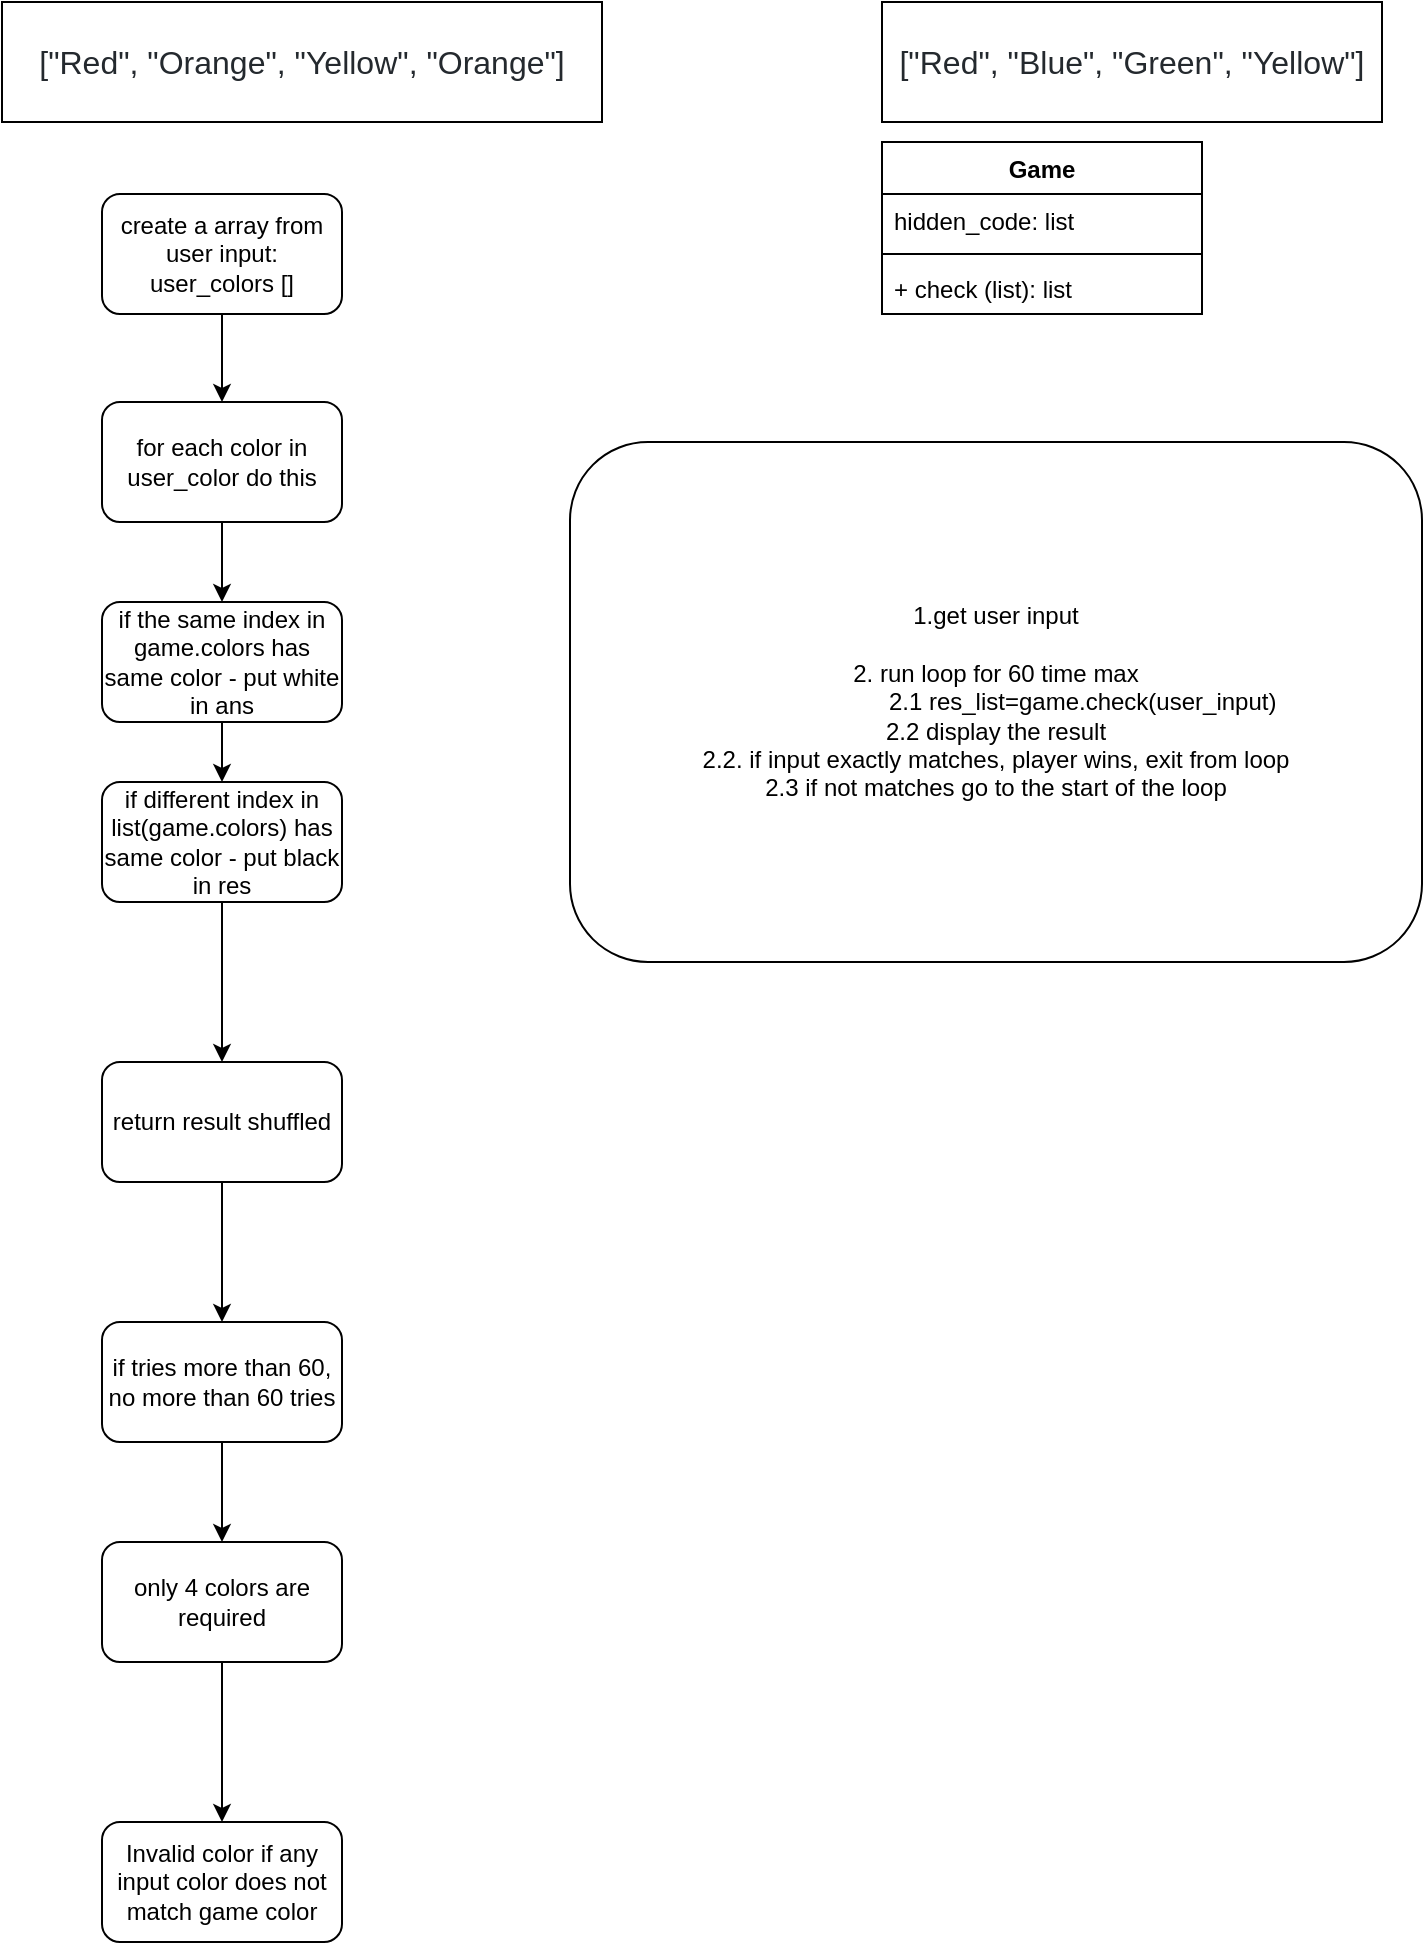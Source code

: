 <mxfile version="13.9.9" type="device"><diagram id="C5RBs43oDa-KdzZeNtuy" name="Page-1"><mxGraphModel dx="1426" dy="798" grid="1" gridSize="10" guides="1" tooltips="1" connect="1" arrows="1" fold="1" page="1" pageScale="1" pageWidth="827" pageHeight="1169" math="0" shadow="0"><root><mxCell id="WIyWlLk6GJQsqaUBKTNV-0"/><mxCell id="WIyWlLk6GJQsqaUBKTNV-1" parent="WIyWlLk6GJQsqaUBKTNV-0"/><mxCell id="8K3SQinEwDXv962tcDr5-0" value="&lt;span style=&quot;color: rgb(36 , 41 , 46) ; font-family: , &amp;#34;blinkmacsystemfont&amp;#34; , &amp;#34;segoe ui&amp;#34; , &amp;#34;helvetica&amp;#34; , &amp;#34;arial&amp;#34; , sans-serif , &amp;#34;apple color emoji&amp;#34; , &amp;#34;segoe ui emoji&amp;#34; ; font-size: 16px ; background-color: rgb(255 , 255 , 255)&quot;&gt;[&quot;Red&quot;, &quot;Blue&quot;, &quot;Green&quot;, &quot;Yellow&quot;]&lt;/span&gt;" style="rounded=0;whiteSpace=wrap;html=1;" vertex="1" parent="WIyWlLk6GJQsqaUBKTNV-1"><mxGeometry x="510" y="140" width="250" height="60" as="geometry"/></mxCell><mxCell id="8K3SQinEwDXv962tcDr5-1" value="&lt;span style=&quot;color: rgb(36 , 41 , 46) ; font-family: , &amp;#34;blinkmacsystemfont&amp;#34; , &amp;#34;segoe ui&amp;#34; , &amp;#34;helvetica&amp;#34; , &amp;#34;arial&amp;#34; , sans-serif , &amp;#34;apple color emoji&amp;#34; , &amp;#34;segoe ui emoji&amp;#34; ; font-size: 16px ; background-color: rgb(255 , 255 , 255)&quot;&gt;[&quot;Red&quot;, &quot;Orange&quot;, &quot;Yellow&quot;, &quot;Orange&quot;]&lt;/span&gt;" style="rounded=0;whiteSpace=wrap;html=1;" vertex="1" parent="WIyWlLk6GJQsqaUBKTNV-1"><mxGeometry x="70" y="140" width="300" height="60" as="geometry"/></mxCell><mxCell id="8K3SQinEwDXv962tcDr5-2" value="Game" style="swimlane;fontStyle=1;align=center;verticalAlign=top;childLayout=stackLayout;horizontal=1;startSize=26;horizontalStack=0;resizeParent=1;resizeParentMax=0;resizeLast=0;collapsible=1;marginBottom=0;" vertex="1" parent="WIyWlLk6GJQsqaUBKTNV-1"><mxGeometry x="510" y="210" width="160" height="86" as="geometry"/></mxCell><mxCell id="8K3SQinEwDXv962tcDr5-3" value="hidden_code: list" style="text;strokeColor=none;fillColor=none;align=left;verticalAlign=top;spacingLeft=4;spacingRight=4;overflow=hidden;rotatable=0;points=[[0,0.5],[1,0.5]];portConstraint=eastwest;" vertex="1" parent="8K3SQinEwDXv962tcDr5-2"><mxGeometry y="26" width="160" height="26" as="geometry"/></mxCell><mxCell id="8K3SQinEwDXv962tcDr5-4" value="" style="line;strokeWidth=1;fillColor=none;align=left;verticalAlign=middle;spacingTop=-1;spacingLeft=3;spacingRight=3;rotatable=0;labelPosition=right;points=[];portConstraint=eastwest;" vertex="1" parent="8K3SQinEwDXv962tcDr5-2"><mxGeometry y="52" width="160" height="8" as="geometry"/></mxCell><mxCell id="8K3SQinEwDXv962tcDr5-5" value="+ check (list): list" style="text;strokeColor=none;fillColor=none;align=left;verticalAlign=top;spacingLeft=4;spacingRight=4;overflow=hidden;rotatable=0;points=[[0,0.5],[1,0.5]];portConstraint=eastwest;" vertex="1" parent="8K3SQinEwDXv962tcDr5-2"><mxGeometry y="60" width="160" height="26" as="geometry"/></mxCell><mxCell id="8K3SQinEwDXv962tcDr5-8" value="" style="edgeStyle=orthogonalEdgeStyle;rounded=0;orthogonalLoop=1;jettySize=auto;html=1;" edge="1" parent="WIyWlLk6GJQsqaUBKTNV-1" source="8K3SQinEwDXv962tcDr5-6" target="8K3SQinEwDXv962tcDr5-7"><mxGeometry relative="1" as="geometry"/></mxCell><mxCell id="8K3SQinEwDXv962tcDr5-6" value="create a array from user input: user_colors []" style="rounded=1;whiteSpace=wrap;html=1;" vertex="1" parent="WIyWlLk6GJQsqaUBKTNV-1"><mxGeometry x="120" y="236" width="120" height="60" as="geometry"/></mxCell><mxCell id="8K3SQinEwDXv962tcDr5-10" value="" style="edgeStyle=orthogonalEdgeStyle;rounded=0;orthogonalLoop=1;jettySize=auto;html=1;" edge="1" parent="WIyWlLk6GJQsqaUBKTNV-1" source="8K3SQinEwDXv962tcDr5-7" target="8K3SQinEwDXv962tcDr5-9"><mxGeometry relative="1" as="geometry"/></mxCell><mxCell id="8K3SQinEwDXv962tcDr5-7" value="for each color in user_color do this" style="rounded=1;whiteSpace=wrap;html=1;" vertex="1" parent="WIyWlLk6GJQsqaUBKTNV-1"><mxGeometry x="120" y="340" width="120" height="60" as="geometry"/></mxCell><mxCell id="8K3SQinEwDXv962tcDr5-12" value="" style="edgeStyle=orthogonalEdgeStyle;rounded=0;orthogonalLoop=1;jettySize=auto;html=1;" edge="1" parent="WIyWlLk6GJQsqaUBKTNV-1" source="8K3SQinEwDXv962tcDr5-9" target="8K3SQinEwDXv962tcDr5-11"><mxGeometry relative="1" as="geometry"/></mxCell><mxCell id="8K3SQinEwDXv962tcDr5-9" value="if the same index in game.colors has same color - put white in ans" style="whiteSpace=wrap;html=1;rounded=1;" vertex="1" parent="WIyWlLk6GJQsqaUBKTNV-1"><mxGeometry x="120" y="440" width="120" height="60" as="geometry"/></mxCell><mxCell id="8K3SQinEwDXv962tcDr5-20" value="" style="edgeStyle=orthogonalEdgeStyle;rounded=0;orthogonalLoop=1;jettySize=auto;html=1;" edge="1" parent="WIyWlLk6GJQsqaUBKTNV-1" source="8K3SQinEwDXv962tcDr5-11" target="8K3SQinEwDXv962tcDr5-19"><mxGeometry relative="1" as="geometry"/></mxCell><mxCell id="8K3SQinEwDXv962tcDr5-11" value="if different index in list(game.colors) has same color - put black in res" style="whiteSpace=wrap;html=1;rounded=1;" vertex="1" parent="WIyWlLk6GJQsqaUBKTNV-1"><mxGeometry x="120" y="530" width="120" height="60" as="geometry"/></mxCell><mxCell id="8K3SQinEwDXv962tcDr5-16" value="" style="edgeStyle=orthogonalEdgeStyle;rounded=0;orthogonalLoop=1;jettySize=auto;html=1;" edge="1" parent="WIyWlLk6GJQsqaUBKTNV-1" source="8K3SQinEwDXv962tcDr5-13" target="8K3SQinEwDXv962tcDr5-15"><mxGeometry relative="1" as="geometry"/></mxCell><mxCell id="8K3SQinEwDXv962tcDr5-13" value="if tries more than 60, no more than 60 tries" style="rounded=1;whiteSpace=wrap;html=1;" vertex="1" parent="WIyWlLk6GJQsqaUBKTNV-1"><mxGeometry x="120" y="800" width="120" height="60" as="geometry"/></mxCell><mxCell id="8K3SQinEwDXv962tcDr5-18" value="" style="edgeStyle=orthogonalEdgeStyle;rounded=0;orthogonalLoop=1;jettySize=auto;html=1;" edge="1" parent="WIyWlLk6GJQsqaUBKTNV-1" source="8K3SQinEwDXv962tcDr5-15" target="8K3SQinEwDXv962tcDr5-17"><mxGeometry relative="1" as="geometry"/></mxCell><mxCell id="8K3SQinEwDXv962tcDr5-15" value="only 4 colors are required" style="whiteSpace=wrap;html=1;rounded=1;" vertex="1" parent="WIyWlLk6GJQsqaUBKTNV-1"><mxGeometry x="120" y="910" width="120" height="60" as="geometry"/></mxCell><mxCell id="8K3SQinEwDXv962tcDr5-17" value="Invalid color if any input color does not match game color" style="whiteSpace=wrap;html=1;rounded=1;" vertex="1" parent="WIyWlLk6GJQsqaUBKTNV-1"><mxGeometry x="120" y="1050" width="120" height="60" as="geometry"/></mxCell><mxCell id="8K3SQinEwDXv962tcDr5-21" value="" style="edgeStyle=orthogonalEdgeStyle;rounded=0;orthogonalLoop=1;jettySize=auto;html=1;" edge="1" parent="WIyWlLk6GJQsqaUBKTNV-1" source="8K3SQinEwDXv962tcDr5-19" target="8K3SQinEwDXv962tcDr5-13"><mxGeometry relative="1" as="geometry"/></mxCell><mxCell id="8K3SQinEwDXv962tcDr5-19" value="return result shuffled" style="whiteSpace=wrap;html=1;rounded=1;" vertex="1" parent="WIyWlLk6GJQsqaUBKTNV-1"><mxGeometry x="120" y="670" width="120" height="60" as="geometry"/></mxCell><mxCell id="8K3SQinEwDXv962tcDr5-22" value="1.get user input&lt;br&gt;&lt;br&gt;2. run loop for 60 time max&lt;br&gt;&amp;nbsp; &amp;nbsp; &amp;nbsp; &amp;nbsp; &amp;nbsp; &amp;nbsp; &amp;nbsp; &amp;nbsp; &amp;nbsp; &amp;nbsp; &amp;nbsp; &amp;nbsp; &amp;nbsp; 2.1 res_list=game.check(user_input)&lt;br&gt;2.2 display the result&lt;br&gt;2.2. if input exactly matches, player wins, exit from loop&lt;br&gt;2.3 if not matches go to the start of the loop" style="rounded=1;whiteSpace=wrap;html=1;" vertex="1" parent="WIyWlLk6GJQsqaUBKTNV-1"><mxGeometry x="354" y="360" width="426" height="260" as="geometry"/></mxCell></root></mxGraphModel></diagram></mxfile>